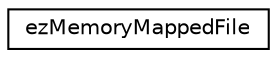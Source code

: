 digraph "Graphical Class Hierarchy"
{
 // LATEX_PDF_SIZE
  edge [fontname="Helvetica",fontsize="10",labelfontname="Helvetica",labelfontsize="10"];
  node [fontname="Helvetica",fontsize="10",shape=record];
  rankdir="LR";
  Node0 [label="ezMemoryMappedFile",height=0.2,width=0.4,color="black", fillcolor="white", style="filled",URL="$dc/d34/classez_memory_mapped_file.htm",tooltip="Allows to map an entire file into memory for random access."];
}
